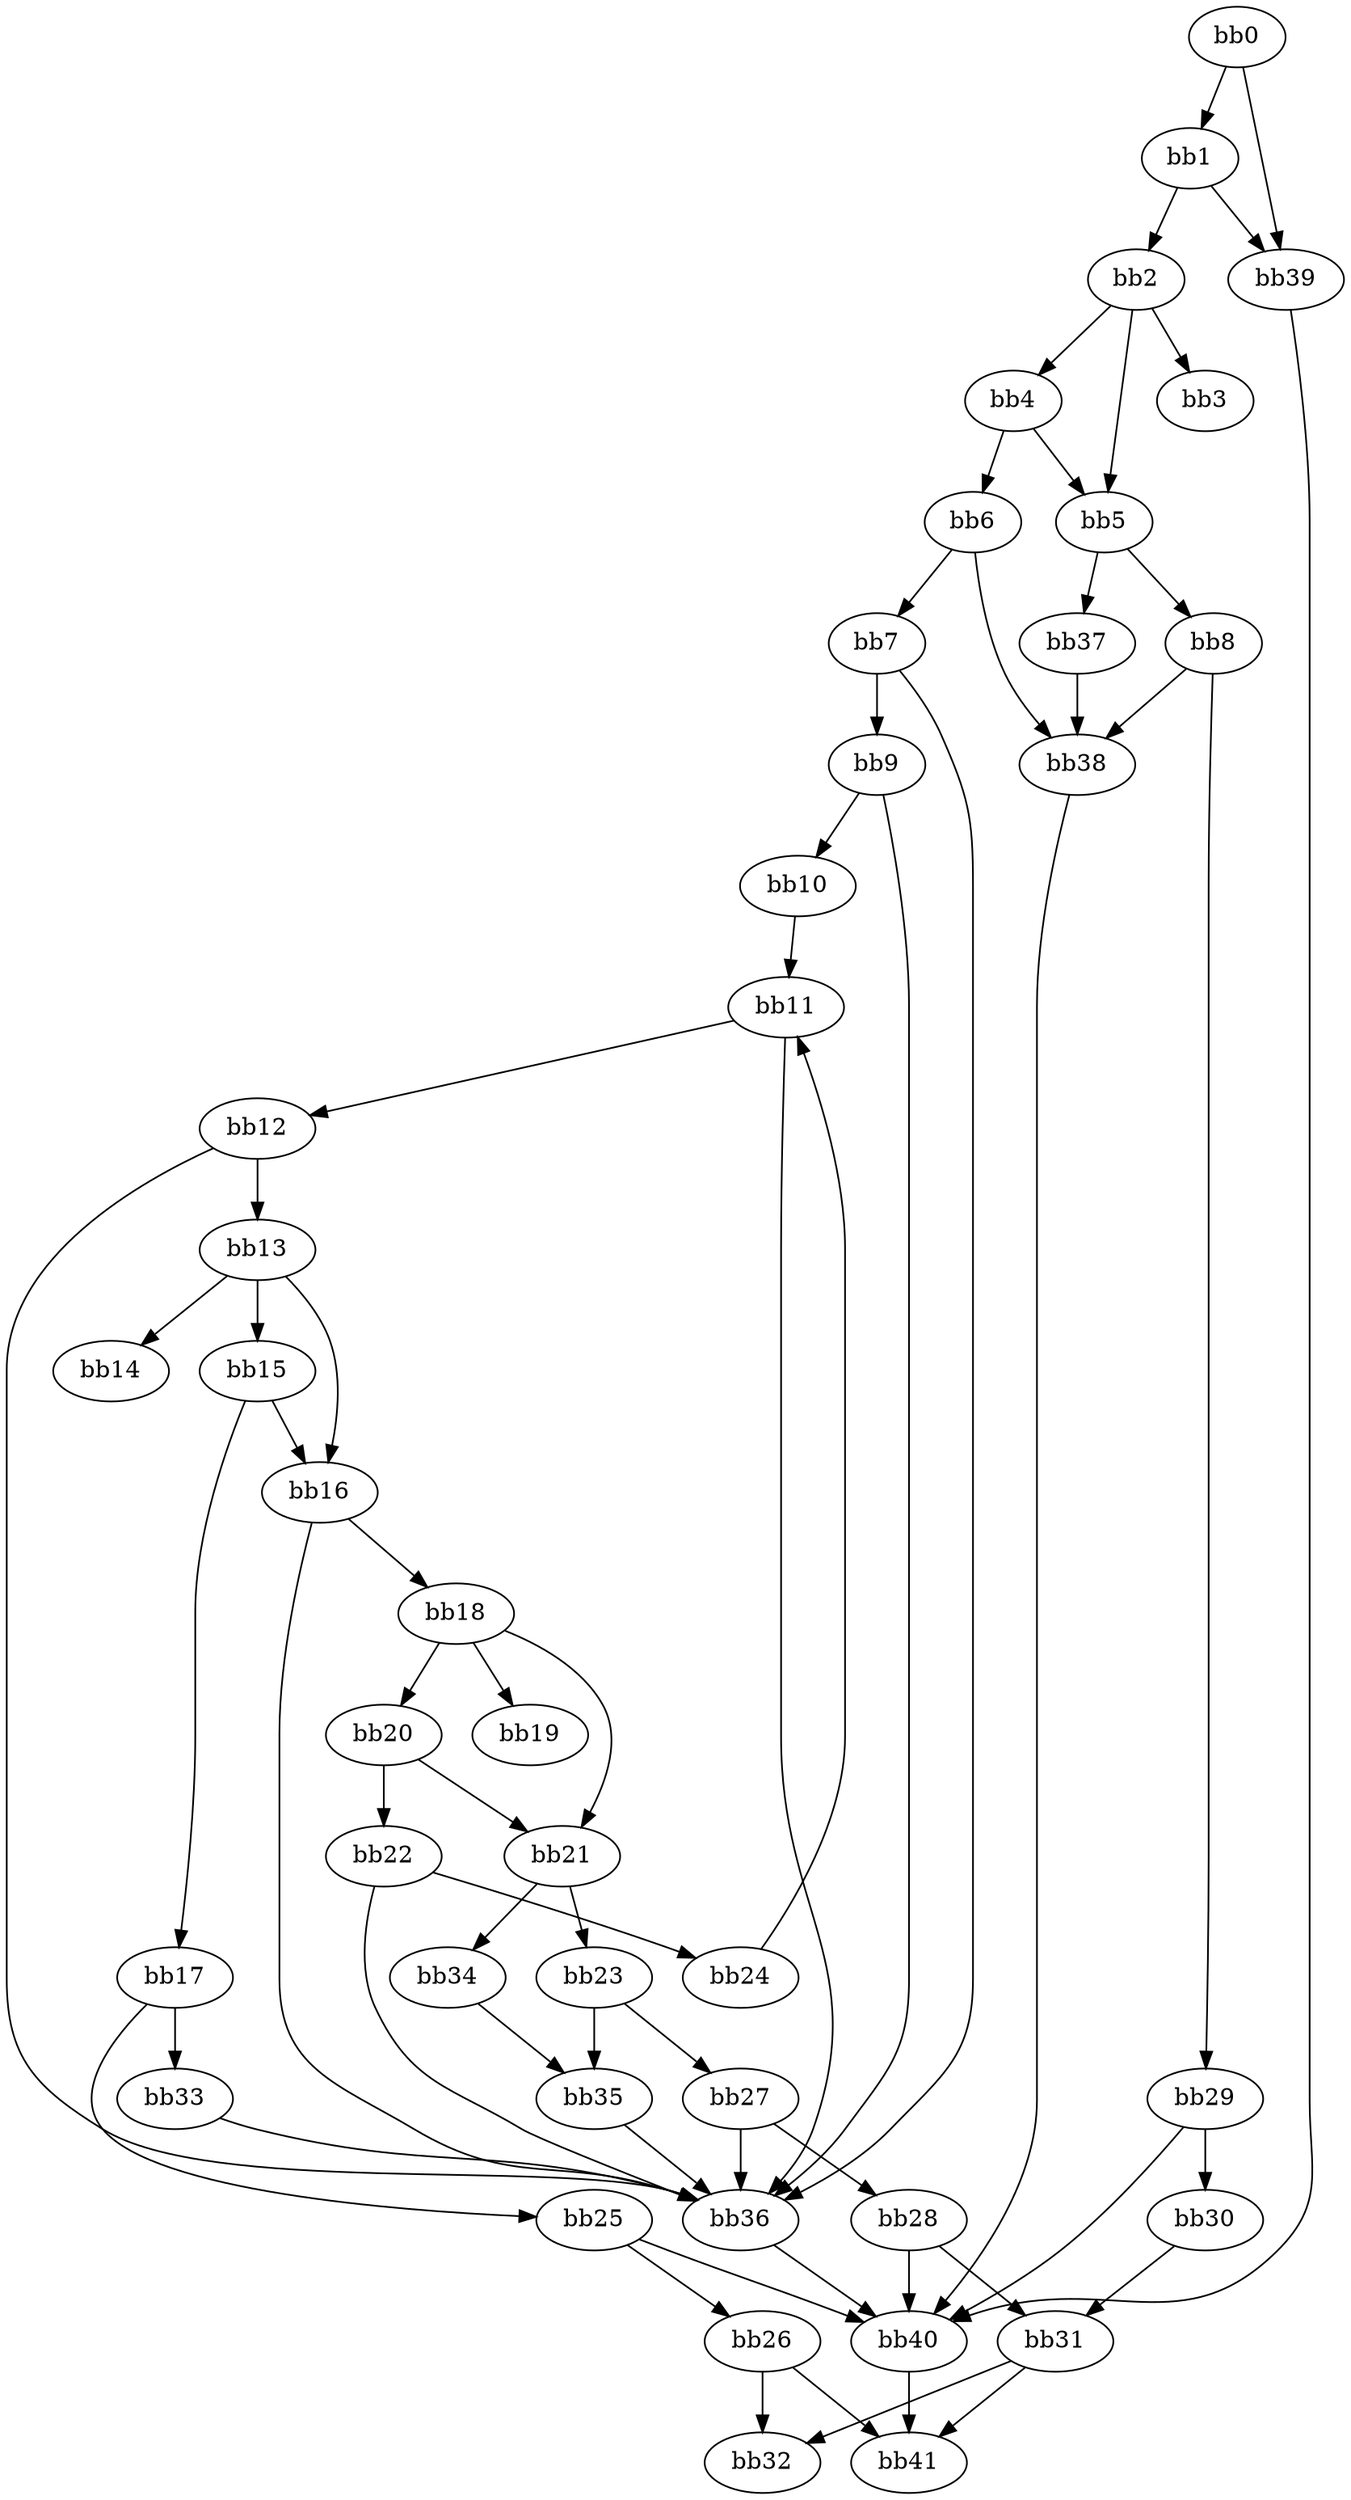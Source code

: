 digraph {
    0 [ label = "bb0\l" ]
    1 [ label = "bb1\l" ]
    2 [ label = "bb2\l" ]
    3 [ label = "bb3\l" ]
    4 [ label = "bb4\l" ]
    5 [ label = "bb5\l" ]
    6 [ label = "bb6\l" ]
    7 [ label = "bb7\l" ]
    8 [ label = "bb8\l" ]
    9 [ label = "bb9\l" ]
    10 [ label = "bb10\l" ]
    11 [ label = "bb11\l" ]
    12 [ label = "bb12\l" ]
    13 [ label = "bb13\l" ]
    14 [ label = "bb14\l" ]
    15 [ label = "bb15\l" ]
    16 [ label = "bb16\l" ]
    17 [ label = "bb17\l" ]
    18 [ label = "bb18\l" ]
    19 [ label = "bb19\l" ]
    20 [ label = "bb20\l" ]
    21 [ label = "bb21\l" ]
    22 [ label = "bb22\l" ]
    23 [ label = "bb23\l" ]
    24 [ label = "bb24\l" ]
    25 [ label = "bb25\l" ]
    26 [ label = "bb26\l" ]
    27 [ label = "bb27\l" ]
    28 [ label = "bb28\l" ]
    29 [ label = "bb29\l" ]
    30 [ label = "bb30\l" ]
    31 [ label = "bb31\l" ]
    32 [ label = "bb32\l" ]
    33 [ label = "bb33\l" ]
    34 [ label = "bb34\l" ]
    35 [ label = "bb35\l" ]
    36 [ label = "bb36\l" ]
    37 [ label = "bb37\l" ]
    38 [ label = "bb38\l" ]
    39 [ label = "bb39\l" ]
    40 [ label = "bb40\l" ]
    41 [ label = "bb41\l" ]
    0 -> 1 [ ]
    0 -> 39 [ ]
    1 -> 2 [ ]
    1 -> 39 [ ]
    2 -> 3 [ ]
    2 -> 4 [ ]
    2 -> 5 [ ]
    4 -> 5 [ ]
    4 -> 6 [ ]
    5 -> 8 [ ]
    5 -> 37 [ ]
    6 -> 7 [ ]
    6 -> 38 [ ]
    7 -> 9 [ ]
    7 -> 36 [ ]
    8 -> 29 [ ]
    8 -> 38 [ ]
    9 -> 10 [ ]
    9 -> 36 [ ]
    10 -> 11 [ ]
    11 -> 12 [ ]
    11 -> 36 [ ]
    12 -> 13 [ ]
    12 -> 36 [ ]
    13 -> 14 [ ]
    13 -> 15 [ ]
    13 -> 16 [ ]
    15 -> 16 [ ]
    15 -> 17 [ ]
    16 -> 18 [ ]
    16 -> 36 [ ]
    17 -> 25 [ ]
    17 -> 33 [ ]
    18 -> 19 [ ]
    18 -> 20 [ ]
    18 -> 21 [ ]
    20 -> 21 [ ]
    20 -> 22 [ ]
    21 -> 23 [ ]
    21 -> 34 [ ]
    22 -> 24 [ ]
    22 -> 36 [ ]
    23 -> 27 [ ]
    23 -> 35 [ ]
    24 -> 11 [ ]
    25 -> 26 [ ]
    25 -> 40 [ ]
    26 -> 32 [ ]
    26 -> 41 [ ]
    27 -> 28 [ ]
    27 -> 36 [ ]
    28 -> 31 [ ]
    28 -> 40 [ ]
    29 -> 30 [ ]
    29 -> 40 [ ]
    30 -> 31 [ ]
    31 -> 32 [ ]
    31 -> 41 [ ]
    33 -> 36 [ ]
    34 -> 35 [ ]
    35 -> 36 [ ]
    36 -> 40 [ ]
    37 -> 38 [ ]
    38 -> 40 [ ]
    39 -> 40 [ ]
    40 -> 41 [ ]
}

